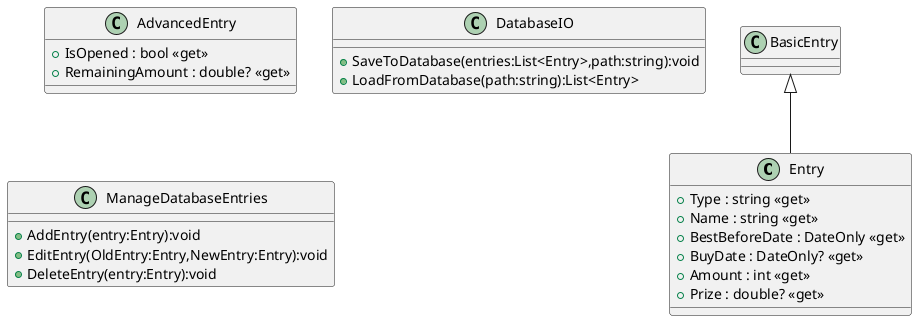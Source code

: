 @startuml Classes
class Entry {
    +Type : string <<get>>
    +Name : string <<get>>
    +BestBeforeDate : DateOnly <<get>>
    +BuyDate : DateOnly? <<get>>
    +Amount : int <<get>>
    +Prize : double? <<get>>
}

class AdvancedEntry {
    +IsOpened : bool <<get>>
    +RemainingAmount : double? <<get>>
}

class DatabaseIO {
    +SaveToDatabase(entries:List<Entry>,path:string):void
    +LoadFromDatabase(path:string):List<Entry>
}

class ManageDatabaseEntries {
    +AddEntry(entry:Entry):void
    +EditEntry(OldEntry:Entry,NewEntry:Entry):void
    +DeleteEntry(entry:Entry):void
}

BasicEntry <|-- Entry
@enduml